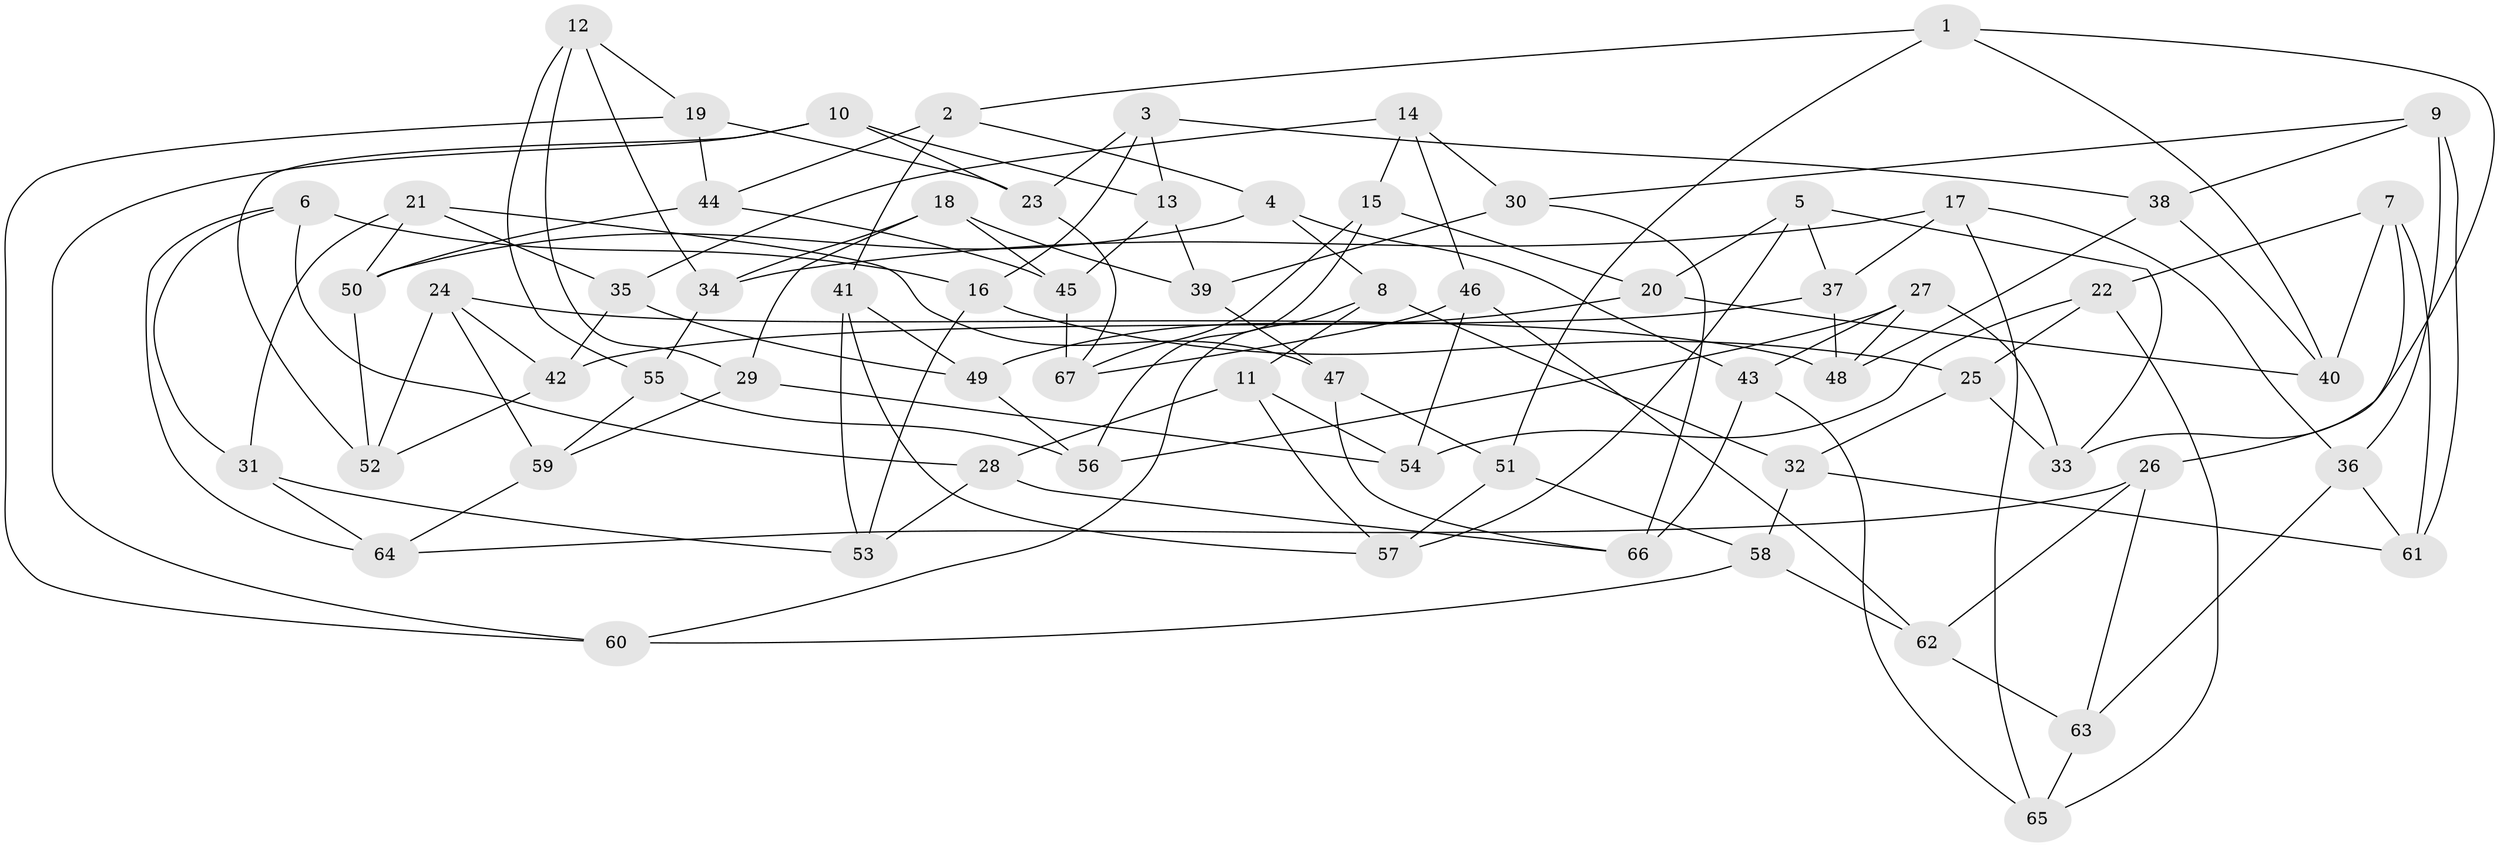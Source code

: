 // coarse degree distribution, {4: 0.6521739130434783, 8: 0.06521739130434782, 6: 0.15217391304347827, 5: 0.043478260869565216, 7: 0.043478260869565216, 3: 0.043478260869565216}
// Generated by graph-tools (version 1.1) at 2025/20/03/04/25 18:20:54]
// undirected, 67 vertices, 134 edges
graph export_dot {
graph [start="1"]
  node [color=gray90,style=filled];
  1;
  2;
  3;
  4;
  5;
  6;
  7;
  8;
  9;
  10;
  11;
  12;
  13;
  14;
  15;
  16;
  17;
  18;
  19;
  20;
  21;
  22;
  23;
  24;
  25;
  26;
  27;
  28;
  29;
  30;
  31;
  32;
  33;
  34;
  35;
  36;
  37;
  38;
  39;
  40;
  41;
  42;
  43;
  44;
  45;
  46;
  47;
  48;
  49;
  50;
  51;
  52;
  53;
  54;
  55;
  56;
  57;
  58;
  59;
  60;
  61;
  62;
  63;
  64;
  65;
  66;
  67;
  1 -- 51;
  1 -- 40;
  1 -- 2;
  1 -- 33;
  2 -- 41;
  2 -- 4;
  2 -- 44;
  3 -- 38;
  3 -- 13;
  3 -- 23;
  3 -- 16;
  4 -- 43;
  4 -- 50;
  4 -- 8;
  5 -- 37;
  5 -- 20;
  5 -- 33;
  5 -- 57;
  6 -- 64;
  6 -- 28;
  6 -- 16;
  6 -- 31;
  7 -- 61;
  7 -- 40;
  7 -- 22;
  7 -- 26;
  8 -- 32;
  8 -- 11;
  8 -- 60;
  9 -- 30;
  9 -- 36;
  9 -- 38;
  9 -- 61;
  10 -- 60;
  10 -- 23;
  10 -- 52;
  10 -- 13;
  11 -- 28;
  11 -- 54;
  11 -- 57;
  12 -- 34;
  12 -- 19;
  12 -- 55;
  12 -- 29;
  13 -- 45;
  13 -- 39;
  14 -- 35;
  14 -- 15;
  14 -- 46;
  14 -- 30;
  15 -- 56;
  15 -- 67;
  15 -- 20;
  16 -- 53;
  16 -- 25;
  17 -- 36;
  17 -- 65;
  17 -- 34;
  17 -- 37;
  18 -- 34;
  18 -- 29;
  18 -- 39;
  18 -- 45;
  19 -- 23;
  19 -- 60;
  19 -- 44;
  20 -- 40;
  20 -- 49;
  21 -- 31;
  21 -- 50;
  21 -- 47;
  21 -- 35;
  22 -- 54;
  22 -- 25;
  22 -- 65;
  23 -- 67;
  24 -- 59;
  24 -- 48;
  24 -- 42;
  24 -- 52;
  25 -- 32;
  25 -- 33;
  26 -- 62;
  26 -- 64;
  26 -- 63;
  27 -- 33;
  27 -- 56;
  27 -- 43;
  27 -- 48;
  28 -- 66;
  28 -- 53;
  29 -- 59;
  29 -- 54;
  30 -- 39;
  30 -- 66;
  31 -- 53;
  31 -- 64;
  32 -- 61;
  32 -- 58;
  34 -- 55;
  35 -- 42;
  35 -- 49;
  36 -- 61;
  36 -- 63;
  37 -- 48;
  37 -- 42;
  38 -- 48;
  38 -- 40;
  39 -- 47;
  41 -- 57;
  41 -- 53;
  41 -- 49;
  42 -- 52;
  43 -- 66;
  43 -- 65;
  44 -- 45;
  44 -- 50;
  45 -- 67;
  46 -- 67;
  46 -- 54;
  46 -- 62;
  47 -- 66;
  47 -- 51;
  49 -- 56;
  50 -- 52;
  51 -- 58;
  51 -- 57;
  55 -- 56;
  55 -- 59;
  58 -- 60;
  58 -- 62;
  59 -- 64;
  62 -- 63;
  63 -- 65;
}
